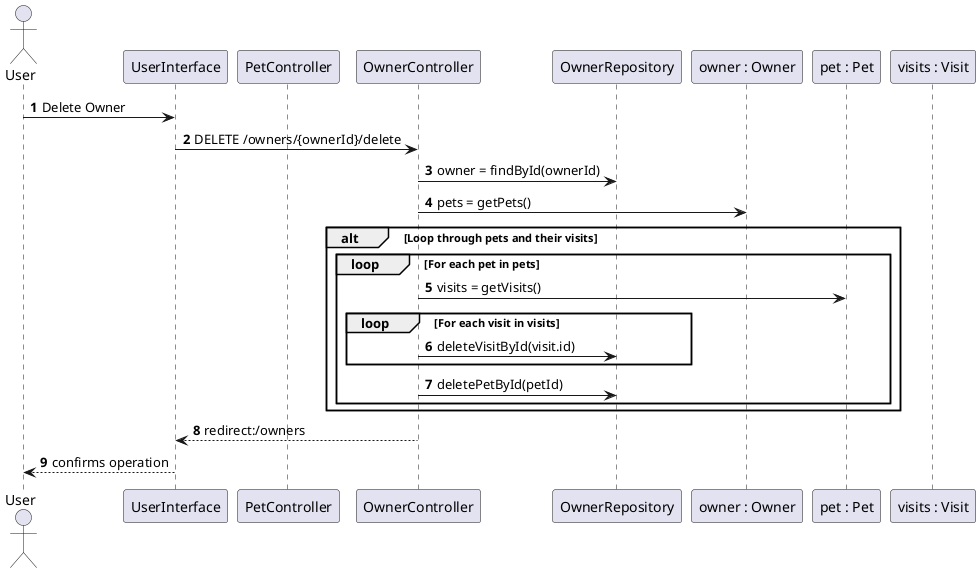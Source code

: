 @startuml deleteOwner_SD_Monolith

autonumber

actor User
participant UserInterface
participant PetController
participant OwnerController
participant OwnerRepository
participant "owner : Owner"
participant "pet : Pet"
participant "visits : Visit"

User -> UserInterface: Delete Owner
UserInterface -> OwnerController: DELETE /owners/{ownerId}/delete



OwnerController -> OwnerRepository: owner = findById(ownerId)
OwnerController -> "owner : Owner": pets = getPets()

alt Loop through pets and their visits
    loop For each pet in pets 
        OwnerController -> "pet : Pet": visits = getVisits()
        loop For each visit in visits
            OwnerController -> OwnerRepository: deleteVisitById(visit.id)
        end
        OwnerController -> OwnerRepository: deletePetById(petId)
    end
end


OwnerController --> UserInterface: redirect:/owners
UserInterface --> User: confirms operation

@enduml
